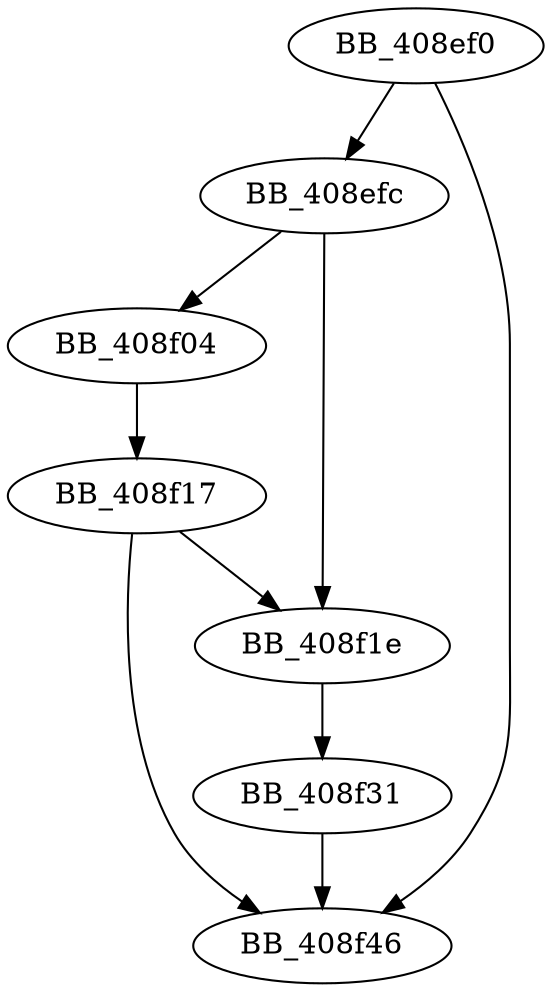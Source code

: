DiGraph sub_408EF0{
BB_408ef0->BB_408efc
BB_408ef0->BB_408f46
BB_408efc->BB_408f04
BB_408efc->BB_408f1e
BB_408f04->BB_408f17
BB_408f17->BB_408f1e
BB_408f17->BB_408f46
BB_408f1e->BB_408f31
BB_408f31->BB_408f46
}
